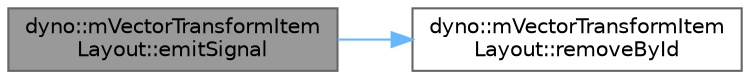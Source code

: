 digraph "dyno::mVectorTransformItemLayout::emitSignal"
{
 // LATEX_PDF_SIZE
  bgcolor="transparent";
  edge [fontname=Helvetica,fontsize=10,labelfontname=Helvetica,labelfontsize=10];
  node [fontname=Helvetica,fontsize=10,shape=box,height=0.2,width=0.4];
  rankdir="LR";
  Node1 [id="Node000001",label="dyno::mVectorTransformItem\lLayout::emitSignal",height=0.2,width=0.4,color="gray40", fillcolor="grey60", style="filled", fontcolor="black",tooltip=" "];
  Node1 -> Node2 [id="edge1_Node000001_Node000002",color="steelblue1",style="solid",tooltip=" "];
  Node2 [id="Node000002",label="dyno::mVectorTransformItem\lLayout::removeById",height=0.2,width=0.4,color="grey40", fillcolor="white", style="filled",URL="$classdyno_1_1m_vector_transform_item_layout.html#a5bc1a10bb037dbd64da8a4afd2a1f305",tooltip="Called When the RemoveButton is clicked."];
}

